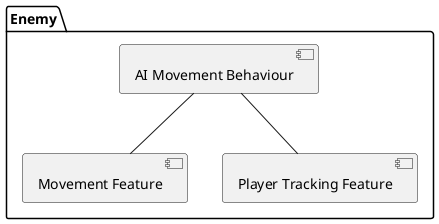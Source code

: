 @startuml

package Enemy {
    [AI Movement Behaviour] as aiMovementBeh
    [Movement Feature] as movementFea
    [Player Tracking Feature] as playerTrackingFea
}

aiMovementBeh -- movementFea
aiMovementBeh -- playerTrackingFea

@enduml